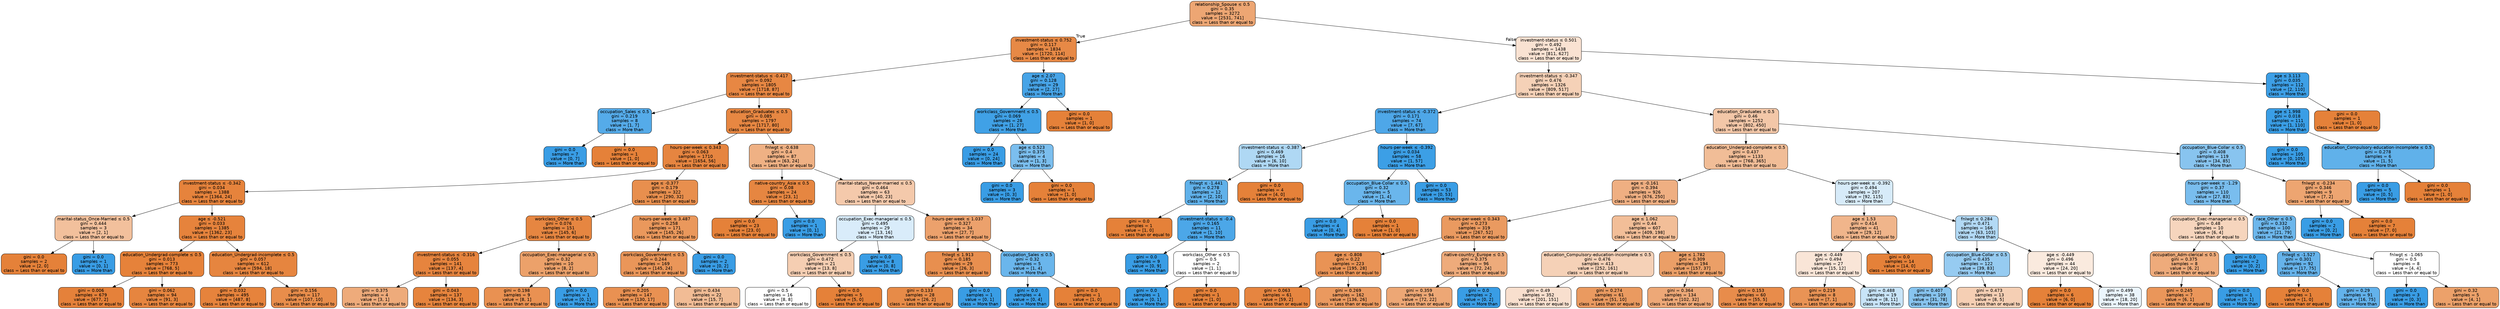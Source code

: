 digraph Tree {
node [shape=box, style="filled, rounded", color="black", fontname=helvetica] ;
edge [fontname=helvetica] ;
0 [label=<relationship_Spouse &le; 0.5<br/>gini = 0.35<br/>samples = 3272<br/>value = [2531, 741]<br/>class = Less than or equal to>, fillcolor="#e58139b4"] ;
1 [label=<investment-status &le; 0.752<br/>gini = 0.117<br/>samples = 1834<br/>value = [1720, 114]<br/>class = Less than or equal to>, fillcolor="#e58139ee"] ;
0 -> 1 [labeldistance=2.5, labelangle=45, headlabel="True"] ;
2 [label=<investment-status &le; -0.417<br/>gini = 0.092<br/>samples = 1805<br/>value = [1718, 87]<br/>class = Less than or equal to>, fillcolor="#e58139f2"] ;
1 -> 2 ;
3 [label=<occupation_Sales &le; 0.5<br/>gini = 0.219<br/>samples = 8<br/>value = [1, 7]<br/>class = More than>, fillcolor="#399de5db"] ;
2 -> 3 ;
4 [label=<gini = 0.0<br/>samples = 7<br/>value = [0, 7]<br/>class = More than>, fillcolor="#399de5ff"] ;
3 -> 4 ;
5 [label=<gini = 0.0<br/>samples = 1<br/>value = [1, 0]<br/>class = Less than or equal to>, fillcolor="#e58139ff"] ;
3 -> 5 ;
6 [label=<education_Graduates &le; 0.5<br/>gini = 0.085<br/>samples = 1797<br/>value = [1717, 80]<br/>class = Less than or equal to>, fillcolor="#e58139f3"] ;
2 -> 6 ;
7 [label=<hours-per-week &le; 0.343<br/>gini = 0.063<br/>samples = 1710<br/>value = [1654, 56]<br/>class = Less than or equal to>, fillcolor="#e58139f6"] ;
6 -> 7 ;
8 [label=<investment-status &le; -0.342<br/>gini = 0.034<br/>samples = 1388<br/>value = [1364, 24]<br/>class = Less than or equal to>, fillcolor="#e58139fb"] ;
7 -> 8 ;
9 [label=<marital-status_Once-Married &le; 0.5<br/>gini = 0.444<br/>samples = 3<br/>value = [2, 1]<br/>class = Less than or equal to>, fillcolor="#e581397f"] ;
8 -> 9 ;
10 [label=<gini = 0.0<br/>samples = 2<br/>value = [2, 0]<br/>class = Less than or equal to>, fillcolor="#e58139ff"] ;
9 -> 10 ;
11 [label=<gini = 0.0<br/>samples = 1<br/>value = [0, 1]<br/>class = More than>, fillcolor="#399de5ff"] ;
9 -> 11 ;
12 [label=<age &le; -0.521<br/>gini = 0.033<br/>samples = 1385<br/>value = [1362, 23]<br/>class = Less than or equal to>, fillcolor="#e58139fb"] ;
8 -> 12 ;
13 [label=<education_Undergrad-complete &le; 0.5<br/>gini = 0.013<br/>samples = 773<br/>value = [768, 5]<br/>class = Less than or equal to>, fillcolor="#e58139fd"] ;
12 -> 13 ;
14 [label=<gini = 0.006<br/>samples = 679<br/>value = [677, 2]<br/>class = Less than or equal to>, fillcolor="#e58139fe"] ;
13 -> 14 ;
15 [label=<gini = 0.062<br/>samples = 94<br/>value = [91, 3]<br/>class = Less than or equal to>, fillcolor="#e58139f7"] ;
13 -> 15 ;
16 [label=<education_Undergrad-incomplete &le; 0.5<br/>gini = 0.057<br/>samples = 612<br/>value = [594, 18]<br/>class = Less than or equal to>, fillcolor="#e58139f7"] ;
12 -> 16 ;
17 [label=<gini = 0.032<br/>samples = 495<br/>value = [487, 8]<br/>class = Less than or equal to>, fillcolor="#e58139fb"] ;
16 -> 17 ;
18 [label=<gini = 0.156<br/>samples = 117<br/>value = [107, 10]<br/>class = Less than or equal to>, fillcolor="#e58139e7"] ;
16 -> 18 ;
19 [label=<age &le; -0.377<br/>gini = 0.179<br/>samples = 322<br/>value = [290, 32]<br/>class = Less than or equal to>, fillcolor="#e58139e3"] ;
7 -> 19 ;
20 [label=<workclass_Other &le; 0.5<br/>gini = 0.076<br/>samples = 151<br/>value = [145, 6]<br/>class = Less than or equal to>, fillcolor="#e58139f4"] ;
19 -> 20 ;
21 [label=<investment-status &le; -0.316<br/>gini = 0.055<br/>samples = 141<br/>value = [137, 4]<br/>class = Less than or equal to>, fillcolor="#e58139f8"] ;
20 -> 21 ;
22 [label=<gini = 0.375<br/>samples = 4<br/>value = [3, 1]<br/>class = Less than or equal to>, fillcolor="#e58139aa"] ;
21 -> 22 ;
23 [label=<gini = 0.043<br/>samples = 137<br/>value = [134, 3]<br/>class = Less than or equal to>, fillcolor="#e58139f9"] ;
21 -> 23 ;
24 [label=<occupation_Exec-managerial &le; 0.5<br/>gini = 0.32<br/>samples = 10<br/>value = [8, 2]<br/>class = Less than or equal to>, fillcolor="#e58139bf"] ;
20 -> 24 ;
25 [label=<gini = 0.198<br/>samples = 9<br/>value = [8, 1]<br/>class = Less than or equal to>, fillcolor="#e58139df"] ;
24 -> 25 ;
26 [label=<gini = 0.0<br/>samples = 1<br/>value = [0, 1]<br/>class = More than>, fillcolor="#399de5ff"] ;
24 -> 26 ;
27 [label=<hours-per-week &le; 3.487<br/>gini = 0.258<br/>samples = 171<br/>value = [145, 26]<br/>class = Less than or equal to>, fillcolor="#e58139d1"] ;
19 -> 27 ;
28 [label=<workclass_Government &le; 0.5<br/>gini = 0.244<br/>samples = 169<br/>value = [145, 24]<br/>class = Less than or equal to>, fillcolor="#e58139d5"] ;
27 -> 28 ;
29 [label=<gini = 0.205<br/>samples = 147<br/>value = [130, 17]<br/>class = Less than or equal to>, fillcolor="#e58139de"] ;
28 -> 29 ;
30 [label=<gini = 0.434<br/>samples = 22<br/>value = [15, 7]<br/>class = Less than or equal to>, fillcolor="#e5813988"] ;
28 -> 30 ;
31 [label=<gini = 0.0<br/>samples = 2<br/>value = [0, 2]<br/>class = More than>, fillcolor="#399de5ff"] ;
27 -> 31 ;
32 [label=<fnlwgt &le; -0.638<br/>gini = 0.4<br/>samples = 87<br/>value = [63, 24]<br/>class = Less than or equal to>, fillcolor="#e581399e"] ;
6 -> 32 ;
33 [label=<native-country_Asia &le; 0.5<br/>gini = 0.08<br/>samples = 24<br/>value = [23, 1]<br/>class = Less than or equal to>, fillcolor="#e58139f4"] ;
32 -> 33 ;
34 [label=<gini = 0.0<br/>samples = 23<br/>value = [23, 0]<br/>class = Less than or equal to>, fillcolor="#e58139ff"] ;
33 -> 34 ;
35 [label=<gini = 0.0<br/>samples = 1<br/>value = [0, 1]<br/>class = More than>, fillcolor="#399de5ff"] ;
33 -> 35 ;
36 [label=<marital-status_Never-married &le; 0.5<br/>gini = 0.464<br/>samples = 63<br/>value = [40, 23]<br/>class = Less than or equal to>, fillcolor="#e581396c"] ;
32 -> 36 ;
37 [label=<occupation_Exec-managerial &le; 0.5<br/>gini = 0.495<br/>samples = 29<br/>value = [13, 16]<br/>class = More than>, fillcolor="#399de530"] ;
36 -> 37 ;
38 [label=<workclass_Government &le; 0.5<br/>gini = 0.472<br/>samples = 21<br/>value = [13, 8]<br/>class = Less than or equal to>, fillcolor="#e5813962"] ;
37 -> 38 ;
39 [label=<gini = 0.5<br/>samples = 16<br/>value = [8, 8]<br/>class = Less than or equal to>, fillcolor="#e5813900"] ;
38 -> 39 ;
40 [label=<gini = 0.0<br/>samples = 5<br/>value = [5, 0]<br/>class = Less than or equal to>, fillcolor="#e58139ff"] ;
38 -> 40 ;
41 [label=<gini = 0.0<br/>samples = 8<br/>value = [0, 8]<br/>class = More than>, fillcolor="#399de5ff"] ;
37 -> 41 ;
42 [label=<hours-per-week &le; 1.037<br/>gini = 0.327<br/>samples = 34<br/>value = [27, 7]<br/>class = Less than or equal to>, fillcolor="#e58139bd"] ;
36 -> 42 ;
43 [label=<fnlwgt &le; 1.913<br/>gini = 0.185<br/>samples = 29<br/>value = [26, 3]<br/>class = Less than or equal to>, fillcolor="#e58139e2"] ;
42 -> 43 ;
44 [label=<gini = 0.133<br/>samples = 28<br/>value = [26, 2]<br/>class = Less than or equal to>, fillcolor="#e58139eb"] ;
43 -> 44 ;
45 [label=<gini = 0.0<br/>samples = 1<br/>value = [0, 1]<br/>class = More than>, fillcolor="#399de5ff"] ;
43 -> 45 ;
46 [label=<occupation_Sales &le; 0.5<br/>gini = 0.32<br/>samples = 5<br/>value = [1, 4]<br/>class = More than>, fillcolor="#399de5bf"] ;
42 -> 46 ;
47 [label=<gini = 0.0<br/>samples = 4<br/>value = [0, 4]<br/>class = More than>, fillcolor="#399de5ff"] ;
46 -> 47 ;
48 [label=<gini = 0.0<br/>samples = 1<br/>value = [1, 0]<br/>class = Less than or equal to>, fillcolor="#e58139ff"] ;
46 -> 48 ;
49 [label=<age &le; 2.07<br/>gini = 0.128<br/>samples = 29<br/>value = [2, 27]<br/>class = More than>, fillcolor="#399de5ec"] ;
1 -> 49 ;
50 [label=<workclass_Government &le; 0.5<br/>gini = 0.069<br/>samples = 28<br/>value = [1, 27]<br/>class = More than>, fillcolor="#399de5f6"] ;
49 -> 50 ;
51 [label=<gini = 0.0<br/>samples = 24<br/>value = [0, 24]<br/>class = More than>, fillcolor="#399de5ff"] ;
50 -> 51 ;
52 [label=<age &le; 0.523<br/>gini = 0.375<br/>samples = 4<br/>value = [1, 3]<br/>class = More than>, fillcolor="#399de5aa"] ;
50 -> 52 ;
53 [label=<gini = 0.0<br/>samples = 3<br/>value = [0, 3]<br/>class = More than>, fillcolor="#399de5ff"] ;
52 -> 53 ;
54 [label=<gini = 0.0<br/>samples = 1<br/>value = [1, 0]<br/>class = Less than or equal to>, fillcolor="#e58139ff"] ;
52 -> 54 ;
55 [label=<gini = 0.0<br/>samples = 1<br/>value = [1, 0]<br/>class = Less than or equal to>, fillcolor="#e58139ff"] ;
49 -> 55 ;
56 [label=<investment-status &le; 0.501<br/>gini = 0.492<br/>samples = 1438<br/>value = [811, 627]<br/>class = Less than or equal to>, fillcolor="#e581393a"] ;
0 -> 56 [labeldistance=2.5, labelangle=-45, headlabel="False"] ;
57 [label=<investment-status &le; -0.347<br/>gini = 0.476<br/>samples = 1326<br/>value = [809, 517]<br/>class = Less than or equal to>, fillcolor="#e581395c"] ;
56 -> 57 ;
58 [label=<investment-status &le; -0.372<br/>gini = 0.171<br/>samples = 74<br/>value = [7, 67]<br/>class = More than>, fillcolor="#399de5e4"] ;
57 -> 58 ;
59 [label=<investment-status &le; -0.387<br/>gini = 0.469<br/>samples = 16<br/>value = [6, 10]<br/>class = More than>, fillcolor="#399de566"] ;
58 -> 59 ;
60 [label=<fnlwgt &le; -1.441<br/>gini = 0.278<br/>samples = 12<br/>value = [2, 10]<br/>class = More than>, fillcolor="#399de5cc"] ;
59 -> 60 ;
61 [label=<gini = 0.0<br/>samples = 1<br/>value = [1, 0]<br/>class = Less than or equal to>, fillcolor="#e58139ff"] ;
60 -> 61 ;
62 [label=<investment-status &le; -0.4<br/>gini = 0.165<br/>samples = 11<br/>value = [1, 10]<br/>class = More than>, fillcolor="#399de5e6"] ;
60 -> 62 ;
63 [label=<gini = 0.0<br/>samples = 9<br/>value = [0, 9]<br/>class = More than>, fillcolor="#399de5ff"] ;
62 -> 63 ;
64 [label=<workclass_Other &le; 0.5<br/>gini = 0.5<br/>samples = 2<br/>value = [1, 1]<br/>class = Less than or equal to>, fillcolor="#e5813900"] ;
62 -> 64 ;
65 [label=<gini = 0.0<br/>samples = 1<br/>value = [0, 1]<br/>class = More than>, fillcolor="#399de5ff"] ;
64 -> 65 ;
66 [label=<gini = 0.0<br/>samples = 1<br/>value = [1, 0]<br/>class = Less than or equal to>, fillcolor="#e58139ff"] ;
64 -> 66 ;
67 [label=<gini = 0.0<br/>samples = 4<br/>value = [4, 0]<br/>class = Less than or equal to>, fillcolor="#e58139ff"] ;
59 -> 67 ;
68 [label=<hours-per-week &le; -0.392<br/>gini = 0.034<br/>samples = 58<br/>value = [1, 57]<br/>class = More than>, fillcolor="#399de5fb"] ;
58 -> 68 ;
69 [label=<occupation_Blue-Collar &le; 0.5<br/>gini = 0.32<br/>samples = 5<br/>value = [1, 4]<br/>class = More than>, fillcolor="#399de5bf"] ;
68 -> 69 ;
70 [label=<gini = 0.0<br/>samples = 4<br/>value = [0, 4]<br/>class = More than>, fillcolor="#399de5ff"] ;
69 -> 70 ;
71 [label=<gini = 0.0<br/>samples = 1<br/>value = [1, 0]<br/>class = Less than or equal to>, fillcolor="#e58139ff"] ;
69 -> 71 ;
72 [label=<gini = 0.0<br/>samples = 53<br/>value = [0, 53]<br/>class = More than>, fillcolor="#399de5ff"] ;
68 -> 72 ;
73 [label=<education_Graduates &le; 0.5<br/>gini = 0.46<br/>samples = 1252<br/>value = [802, 450]<br/>class = Less than or equal to>, fillcolor="#e5813970"] ;
57 -> 73 ;
74 [label=<education_Undergrad-complete &le; 0.5<br/>gini = 0.437<br/>samples = 1133<br/>value = [768, 365]<br/>class = Less than or equal to>, fillcolor="#e5813986"] ;
73 -> 74 ;
75 [label=<age &le; -0.161<br/>gini = 0.394<br/>samples = 926<br/>value = [676, 250]<br/>class = Less than or equal to>, fillcolor="#e58139a1"] ;
74 -> 75 ;
76 [label=<hours-per-week &le; 0.343<br/>gini = 0.273<br/>samples = 319<br/>value = [267, 52]<br/>class = Less than or equal to>, fillcolor="#e58139cd"] ;
75 -> 76 ;
77 [label=<age &le; -0.808<br/>gini = 0.22<br/>samples = 223<br/>value = [195, 28]<br/>class = Less than or equal to>, fillcolor="#e58139da"] ;
76 -> 77 ;
78 [label=<gini = 0.063<br/>samples = 61<br/>value = [59, 2]<br/>class = Less than or equal to>, fillcolor="#e58139f6"] ;
77 -> 78 ;
79 [label=<gini = 0.269<br/>samples = 162<br/>value = [136, 26]<br/>class = Less than or equal to>, fillcolor="#e58139ce"] ;
77 -> 79 ;
80 [label=<native-country_Europe &le; 0.5<br/>gini = 0.375<br/>samples = 96<br/>value = [72, 24]<br/>class = Less than or equal to>, fillcolor="#e58139aa"] ;
76 -> 80 ;
81 [label=<gini = 0.359<br/>samples = 94<br/>value = [72, 22]<br/>class = Less than or equal to>, fillcolor="#e58139b1"] ;
80 -> 81 ;
82 [label=<gini = 0.0<br/>samples = 2<br/>value = [0, 2]<br/>class = More than>, fillcolor="#399de5ff"] ;
80 -> 82 ;
83 [label=<age &le; 1.062<br/>gini = 0.44<br/>samples = 607<br/>value = [409, 198]<br/>class = Less than or equal to>, fillcolor="#e5813984"] ;
75 -> 83 ;
84 [label=<education_Compulsory-education-incomplete &le; 0.5<br/>gini = 0.476<br/>samples = 413<br/>value = [252, 161]<br/>class = Less than or equal to>, fillcolor="#e581395c"] ;
83 -> 84 ;
85 [label=<gini = 0.49<br/>samples = 352<br/>value = [201, 151]<br/>class = Less than or equal to>, fillcolor="#e581393f"] ;
84 -> 85 ;
86 [label=<gini = 0.274<br/>samples = 61<br/>value = [51, 10]<br/>class = Less than or equal to>, fillcolor="#e58139cd"] ;
84 -> 86 ;
87 [label=<age &le; 1.782<br/>gini = 0.309<br/>samples = 194<br/>value = [157, 37]<br/>class = Less than or equal to>, fillcolor="#e58139c3"] ;
83 -> 87 ;
88 [label=<gini = 0.364<br/>samples = 134<br/>value = [102, 32]<br/>class = Less than or equal to>, fillcolor="#e58139af"] ;
87 -> 88 ;
89 [label=<gini = 0.153<br/>samples = 60<br/>value = [55, 5]<br/>class = Less than or equal to>, fillcolor="#e58139e8"] ;
87 -> 89 ;
90 [label=<hours-per-week &le; -0.392<br/>gini = 0.494<br/>samples = 207<br/>value = [92, 115]<br/>class = More than>, fillcolor="#399de533"] ;
74 -> 90 ;
91 [label=<age &le; 1.53<br/>gini = 0.414<br/>samples = 41<br/>value = [29, 12]<br/>class = Less than or equal to>, fillcolor="#e5813995"] ;
90 -> 91 ;
92 [label=<age &le; -0.449<br/>gini = 0.494<br/>samples = 27<br/>value = [15, 12]<br/>class = Less than or equal to>, fillcolor="#e5813933"] ;
91 -> 92 ;
93 [label=<gini = 0.219<br/>samples = 8<br/>value = [7, 1]<br/>class = Less than or equal to>, fillcolor="#e58139db"] ;
92 -> 93 ;
94 [label=<gini = 0.488<br/>samples = 19<br/>value = [8, 11]<br/>class = More than>, fillcolor="#399de546"] ;
92 -> 94 ;
95 [label=<gini = 0.0<br/>samples = 14<br/>value = [14, 0]<br/>class = Less than or equal to>, fillcolor="#e58139ff"] ;
91 -> 95 ;
96 [label=<fnlwgt &le; 0.284<br/>gini = 0.471<br/>samples = 166<br/>value = [63, 103]<br/>class = More than>, fillcolor="#399de563"] ;
90 -> 96 ;
97 [label=<occupation_Blue-Collar &le; 0.5<br/>gini = 0.435<br/>samples = 122<br/>value = [39, 83]<br/>class = More than>, fillcolor="#399de587"] ;
96 -> 97 ;
98 [label=<gini = 0.407<br/>samples = 109<br/>value = [31, 78]<br/>class = More than>, fillcolor="#399de59a"] ;
97 -> 98 ;
99 [label=<gini = 0.473<br/>samples = 13<br/>value = [8, 5]<br/>class = Less than or equal to>, fillcolor="#e5813960"] ;
97 -> 99 ;
100 [label=<age &le; -0.449<br/>gini = 0.496<br/>samples = 44<br/>value = [24, 20]<br/>class = Less than or equal to>, fillcolor="#e581392a"] ;
96 -> 100 ;
101 [label=<gini = 0.0<br/>samples = 6<br/>value = [6, 0]<br/>class = Less than or equal to>, fillcolor="#e58139ff"] ;
100 -> 101 ;
102 [label=<gini = 0.499<br/>samples = 38<br/>value = [18, 20]<br/>class = More than>, fillcolor="#399de519"] ;
100 -> 102 ;
103 [label=<occupation_Blue-Collar &le; 0.5<br/>gini = 0.408<br/>samples = 119<br/>value = [34, 85]<br/>class = More than>, fillcolor="#399de599"] ;
73 -> 103 ;
104 [label=<hours-per-week &le; -1.29<br/>gini = 0.37<br/>samples = 110<br/>value = [27, 83]<br/>class = More than>, fillcolor="#399de5ac"] ;
103 -> 104 ;
105 [label=<occupation_Exec-managerial &le; 0.5<br/>gini = 0.48<br/>samples = 10<br/>value = [6, 4]<br/>class = Less than or equal to>, fillcolor="#e5813955"] ;
104 -> 105 ;
106 [label=<occupation_Adm-clerical &le; 0.5<br/>gini = 0.375<br/>samples = 8<br/>value = [6, 2]<br/>class = Less than or equal to>, fillcolor="#e58139aa"] ;
105 -> 106 ;
107 [label=<gini = 0.245<br/>samples = 7<br/>value = [6, 1]<br/>class = Less than or equal to>, fillcolor="#e58139d4"] ;
106 -> 107 ;
108 [label=<gini = 0.0<br/>samples = 1<br/>value = [0, 1]<br/>class = More than>, fillcolor="#399de5ff"] ;
106 -> 108 ;
109 [label=<gini = 0.0<br/>samples = 2<br/>value = [0, 2]<br/>class = More than>, fillcolor="#399de5ff"] ;
105 -> 109 ;
110 [label=<race_Other &le; 0.5<br/>gini = 0.332<br/>samples = 100<br/>value = [21, 79]<br/>class = More than>, fillcolor="#399de5bb"] ;
104 -> 110 ;
111 [label=<fnlwgt &le; -1.527<br/>gini = 0.301<br/>samples = 92<br/>value = [17, 75]<br/>class = More than>, fillcolor="#399de5c5"] ;
110 -> 111 ;
112 [label=<gini = 0.0<br/>samples = 1<br/>value = [1, 0]<br/>class = Less than or equal to>, fillcolor="#e58139ff"] ;
111 -> 112 ;
113 [label=<gini = 0.29<br/>samples = 91<br/>value = [16, 75]<br/>class = More than>, fillcolor="#399de5c9"] ;
111 -> 113 ;
114 [label=<fnlwgt &le; -1.065<br/>gini = 0.5<br/>samples = 8<br/>value = [4, 4]<br/>class = Less than or equal to>, fillcolor="#e5813900"] ;
110 -> 114 ;
115 [label=<gini = 0.0<br/>samples = 3<br/>value = [0, 3]<br/>class = More than>, fillcolor="#399de5ff"] ;
114 -> 115 ;
116 [label=<gini = 0.32<br/>samples = 5<br/>value = [4, 1]<br/>class = Less than or equal to>, fillcolor="#e58139bf"] ;
114 -> 116 ;
117 [label=<fnlwgt &le; -0.234<br/>gini = 0.346<br/>samples = 9<br/>value = [7, 2]<br/>class = Less than or equal to>, fillcolor="#e58139b6"] ;
103 -> 117 ;
118 [label=<gini = 0.0<br/>samples = 2<br/>value = [0, 2]<br/>class = More than>, fillcolor="#399de5ff"] ;
117 -> 118 ;
119 [label=<gini = 0.0<br/>samples = 7<br/>value = [7, 0]<br/>class = Less than or equal to>, fillcolor="#e58139ff"] ;
117 -> 119 ;
120 [label=<age &le; 3.113<br/>gini = 0.035<br/>samples = 112<br/>value = [2, 110]<br/>class = More than>, fillcolor="#399de5fa"] ;
56 -> 120 ;
121 [label=<age &le; 1.998<br/>gini = 0.018<br/>samples = 111<br/>value = [1, 110]<br/>class = More than>, fillcolor="#399de5fd"] ;
120 -> 121 ;
122 [label=<gini = 0.0<br/>samples = 105<br/>value = [0, 105]<br/>class = More than>, fillcolor="#399de5ff"] ;
121 -> 122 ;
123 [label=<education_Compulsory-education-incomplete &le; 0.5<br/>gini = 0.278<br/>samples = 6<br/>value = [1, 5]<br/>class = More than>, fillcolor="#399de5cc"] ;
121 -> 123 ;
124 [label=<gini = 0.0<br/>samples = 5<br/>value = [0, 5]<br/>class = More than>, fillcolor="#399de5ff"] ;
123 -> 124 ;
125 [label=<gini = 0.0<br/>samples = 1<br/>value = [1, 0]<br/>class = Less than or equal to>, fillcolor="#e58139ff"] ;
123 -> 125 ;
126 [label=<gini = 0.0<br/>samples = 1<br/>value = [1, 0]<br/>class = Less than or equal to>, fillcolor="#e58139ff"] ;
120 -> 126 ;
}